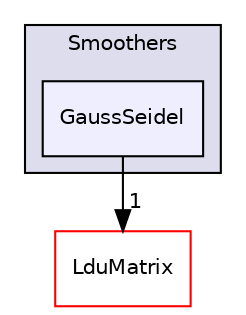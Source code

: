 digraph "src/OpenFOAM/matrices/LduMatrix/Smoothers/GaussSeidel" {
  bgcolor=transparent;
  compound=true
  node [ fontsize="10", fontname="Helvetica"];
  edge [ labelfontsize="10", labelfontname="Helvetica"];
  subgraph clusterdir_dbeb5dcd741f309aa6524e1dd7f86f94 {
    graph [ bgcolor="#ddddee", pencolor="black", label="Smoothers" fontname="Helvetica", fontsize="10", URL="dir_dbeb5dcd741f309aa6524e1dd7f86f94.html"]
  dir_5995dbfcd63b95a1a93206e401e60bed [shape=box, label="GaussSeidel", style="filled", fillcolor="#eeeeff", pencolor="black", URL="dir_5995dbfcd63b95a1a93206e401e60bed.html"];
  }
  dir_5ec68055571869848388d37c5cf0a9c9 [shape=box label="LduMatrix" color="red" URL="dir_5ec68055571869848388d37c5cf0a9c9.html"];
  dir_5995dbfcd63b95a1a93206e401e60bed->dir_5ec68055571869848388d37c5cf0a9c9 [headlabel="1", labeldistance=1.5 headhref="dir_002168_002146.html"];
}
